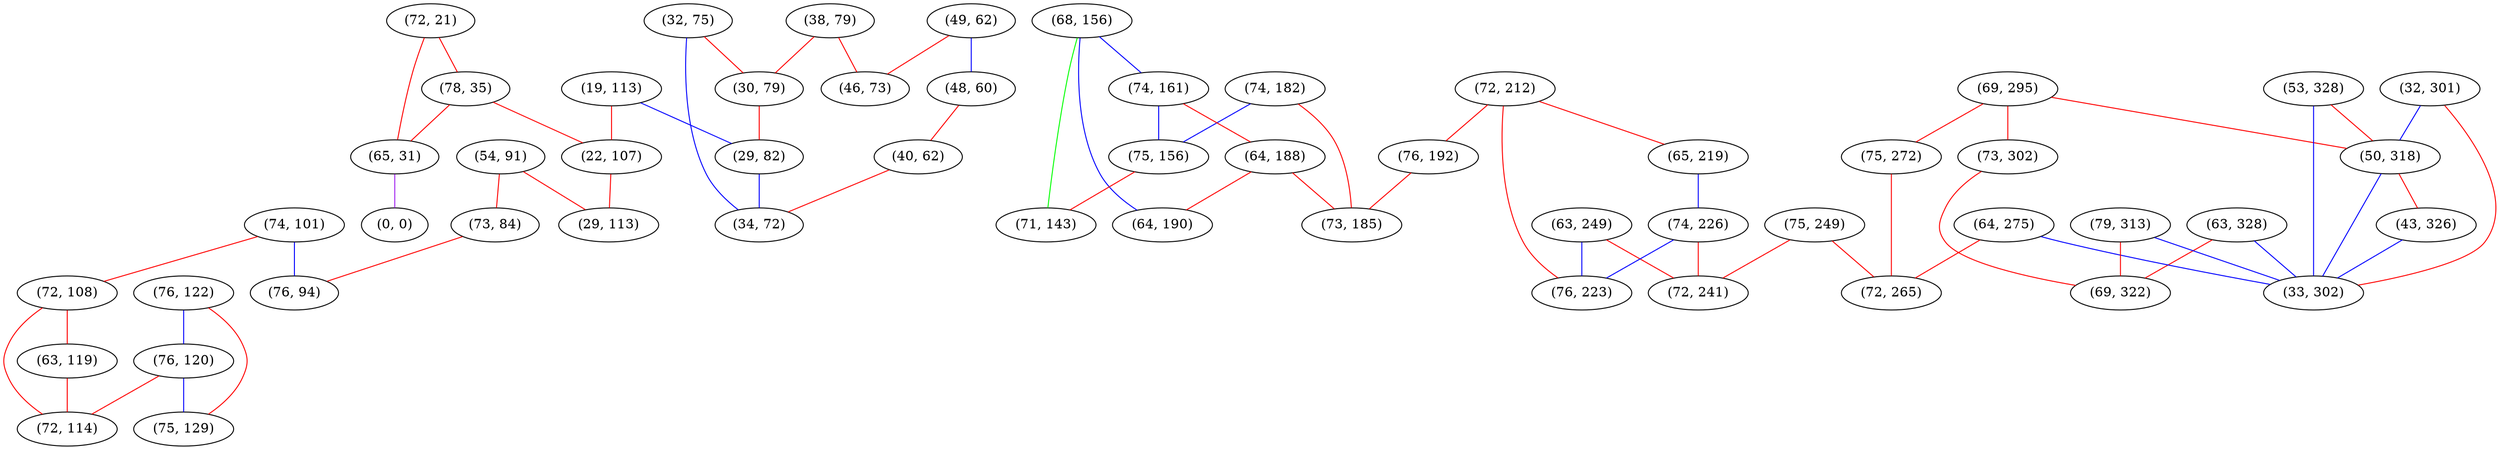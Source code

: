 graph "" {
"(74, 101)";
"(68, 156)";
"(63, 328)";
"(72, 108)";
"(54, 91)";
"(49, 62)";
"(69, 295)";
"(72, 21)";
"(53, 328)";
"(32, 75)";
"(63, 119)";
"(78, 35)";
"(75, 249)";
"(38, 79)";
"(65, 31)";
"(74, 182)";
"(30, 79)";
"(64, 275)";
"(19, 113)";
"(32, 301)";
"(72, 212)";
"(65, 219)";
"(76, 122)";
"(74, 161)";
"(63, 249)";
"(22, 107)";
"(74, 226)";
"(64, 188)";
"(75, 272)";
"(0, 0)";
"(73, 84)";
"(75, 156)";
"(48, 60)";
"(72, 265)";
"(40, 62)";
"(73, 302)";
"(50, 318)";
"(43, 326)";
"(29, 113)";
"(29, 82)";
"(71, 143)";
"(76, 120)";
"(79, 313)";
"(34, 72)";
"(76, 192)";
"(33, 302)";
"(76, 223)";
"(75, 129)";
"(76, 94)";
"(72, 241)";
"(64, 190)";
"(46, 73)";
"(69, 322)";
"(73, 185)";
"(72, 114)";
"(74, 101)" -- "(76, 94)"  [color=blue, key=0, weight=3];
"(74, 101)" -- "(72, 108)"  [color=red, key=0, weight=1];
"(68, 156)" -- "(64, 190)"  [color=blue, key=0, weight=3];
"(68, 156)" -- "(71, 143)"  [color=green, key=0, weight=2];
"(68, 156)" -- "(74, 161)"  [color=blue, key=0, weight=3];
"(63, 328)" -- "(33, 302)"  [color=blue, key=0, weight=3];
"(63, 328)" -- "(69, 322)"  [color=red, key=0, weight=1];
"(72, 108)" -- "(63, 119)"  [color=red, key=0, weight=1];
"(72, 108)" -- "(72, 114)"  [color=red, key=0, weight=1];
"(54, 91)" -- "(29, 113)"  [color=red, key=0, weight=1];
"(54, 91)" -- "(73, 84)"  [color=red, key=0, weight=1];
"(49, 62)" -- "(46, 73)"  [color=red, key=0, weight=1];
"(49, 62)" -- "(48, 60)"  [color=blue, key=0, weight=3];
"(69, 295)" -- "(75, 272)"  [color=red, key=0, weight=1];
"(69, 295)" -- "(50, 318)"  [color=red, key=0, weight=1];
"(69, 295)" -- "(73, 302)"  [color=red, key=0, weight=1];
"(72, 21)" -- "(78, 35)"  [color=red, key=0, weight=1];
"(72, 21)" -- "(65, 31)"  [color=red, key=0, weight=1];
"(53, 328)" -- "(50, 318)"  [color=red, key=0, weight=1];
"(53, 328)" -- "(33, 302)"  [color=blue, key=0, weight=3];
"(32, 75)" -- "(34, 72)"  [color=blue, key=0, weight=3];
"(32, 75)" -- "(30, 79)"  [color=red, key=0, weight=1];
"(63, 119)" -- "(72, 114)"  [color=red, key=0, weight=1];
"(78, 35)" -- "(22, 107)"  [color=red, key=0, weight=1];
"(78, 35)" -- "(65, 31)"  [color=red, key=0, weight=1];
"(75, 249)" -- "(72, 265)"  [color=red, key=0, weight=1];
"(75, 249)" -- "(72, 241)"  [color=red, key=0, weight=1];
"(38, 79)" -- "(46, 73)"  [color=red, key=0, weight=1];
"(38, 79)" -- "(30, 79)"  [color=red, key=0, weight=1];
"(65, 31)" -- "(0, 0)"  [color=purple, key=0, weight=4];
"(74, 182)" -- "(75, 156)"  [color=blue, key=0, weight=3];
"(74, 182)" -- "(73, 185)"  [color=red, key=0, weight=1];
"(30, 79)" -- "(29, 82)"  [color=red, key=0, weight=1];
"(64, 275)" -- "(72, 265)"  [color=red, key=0, weight=1];
"(64, 275)" -- "(33, 302)"  [color=blue, key=0, weight=3];
"(19, 113)" -- "(22, 107)"  [color=red, key=0, weight=1];
"(19, 113)" -- "(29, 82)"  [color=blue, key=0, weight=3];
"(32, 301)" -- "(50, 318)"  [color=blue, key=0, weight=3];
"(32, 301)" -- "(33, 302)"  [color=red, key=0, weight=1];
"(72, 212)" -- "(76, 223)"  [color=red, key=0, weight=1];
"(72, 212)" -- "(65, 219)"  [color=red, key=0, weight=1];
"(72, 212)" -- "(76, 192)"  [color=red, key=0, weight=1];
"(65, 219)" -- "(74, 226)"  [color=blue, key=0, weight=3];
"(76, 122)" -- "(75, 129)"  [color=red, key=0, weight=1];
"(76, 122)" -- "(76, 120)"  [color=blue, key=0, weight=3];
"(74, 161)" -- "(75, 156)"  [color=blue, key=0, weight=3];
"(74, 161)" -- "(64, 188)"  [color=red, key=0, weight=1];
"(63, 249)" -- "(72, 241)"  [color=red, key=0, weight=1];
"(63, 249)" -- "(76, 223)"  [color=blue, key=0, weight=3];
"(22, 107)" -- "(29, 113)"  [color=red, key=0, weight=1];
"(74, 226)" -- "(72, 241)"  [color=red, key=0, weight=1];
"(74, 226)" -- "(76, 223)"  [color=blue, key=0, weight=3];
"(64, 188)" -- "(64, 190)"  [color=red, key=0, weight=1];
"(64, 188)" -- "(73, 185)"  [color=red, key=0, weight=1];
"(75, 272)" -- "(72, 265)"  [color=red, key=0, weight=1];
"(73, 84)" -- "(76, 94)"  [color=red, key=0, weight=1];
"(75, 156)" -- "(71, 143)"  [color=red, key=0, weight=1];
"(48, 60)" -- "(40, 62)"  [color=red, key=0, weight=1];
"(40, 62)" -- "(34, 72)"  [color=red, key=0, weight=1];
"(73, 302)" -- "(69, 322)"  [color=red, key=0, weight=1];
"(50, 318)" -- "(33, 302)"  [color=blue, key=0, weight=3];
"(50, 318)" -- "(43, 326)"  [color=red, key=0, weight=1];
"(43, 326)" -- "(33, 302)"  [color=blue, key=0, weight=3];
"(29, 82)" -- "(34, 72)"  [color=blue, key=0, weight=3];
"(76, 120)" -- "(75, 129)"  [color=blue, key=0, weight=3];
"(76, 120)" -- "(72, 114)"  [color=red, key=0, weight=1];
"(79, 313)" -- "(33, 302)"  [color=blue, key=0, weight=3];
"(79, 313)" -- "(69, 322)"  [color=red, key=0, weight=1];
"(76, 192)" -- "(73, 185)"  [color=red, key=0, weight=1];
}
